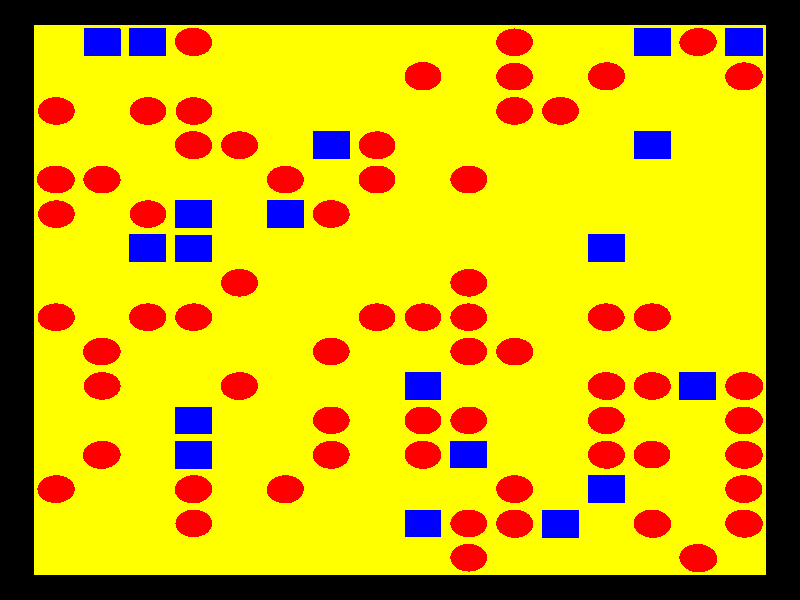 /*
	 boardspace.pov.
	 -
	 Since epspline will export a spline to a POV-Ray
	 array definition if the type of the spline is set to
	 `undefined,' the point-data can be used in other
	 ways.  The boardspace example makes a random boardlike
	 thing, and moves an object among obstacles on the board.
	 -
	 Works like this on Unix:
    	 Invoke, if neeeded, the "traceimage" target in the
    	 (GNU make) GNUMakefile, open boardspace-path.pse with
    	 Epspline and check/adjust bezier path. Next run make
    	 (or gmake) with no target and check the available
    	 targets near the top of the help output (try LDdevel
    	 first), peruse the remainder of help text, and try
    	 something like this:
    	 -
    	 time make PREVIEW=true ANI_FILM=true ENCODE_TYPE=ntsc-film \
    		AUDIO_ARGS="-an" MULTIJOBS=true \
    		ffLDdevel
    	 -
    	 Note the target is "ffLDdevel" which will finish with
    	 ffmpeg encoding -- if you don't have ffmpeg just use
    	 "LDdevel"
    	 -

	 Works like this on MSWindows:
	    1) select menu Render->Edit Settings/Render, and in the
	     "INI file" section of the dialog make sure ANIM_MSW.INI,
	     included with this example, will be used and click "Save".
	    2) open the aforementioned ANIM_MSW.INI in the POV-Ray
	     editor, switch to that tab, and READ THE COMMENTS, esp.
	     comments re. "IO and anim opts" and Output_File_Name;
	     because, if you know how to make Pre_Scene_Command
	     work the render can be made more flexible and subdirs
	     can be used for generated files. (I cannot get
	     Pre_Scene_Command to work if the command is given any
	     options at all -- YMMV.)
	    3) invoke, if neeeded, the "traceimage" section in 
    	 ANIM_MSW.INI, open boardspace-path.pse with
    	 Epspline and check/adjust bezier path.
    	4) select a size-named section, which are all for animation,
    	 and run.
    	 -
    	 Finally if you wish, compile the frames into a video with
    	 your preferred tool.
    	 -

	 -
	 Ed Hynan 2015
*/

// should work with 3.6 or 3.7
//#version 3.7;
#version 3.6;

// Source (pixel) aspect
#declare aspect = image_width / image_height;

#include "colors.inc"

//
// animation related setup
//

#declare IS_ANIM = clock_on;
#if ( IS_ANIM )
#	ifdef ( NO_GEN_FILES )
#	declare FFST = 1;
#	declare NF = 900;
#	declare TESTING = 0;
#	declare SINGLE  = 0;
#	declare IsFinal = 1;
#	declare rate_numerator = 24;
#	declare rate_denominator = 1;
#	declare DAR_x = image_width;
#	declare DAR_y = image_height;
#	else
	// values from data-file: Makefile genterated or hand edited, etc..
#	fopen DATF "gen/dat0" read
#	read(DATF, FFST, NF, TESTING, SINGLE)
#	fclose DATF
#	fopen DATF "gen/dat1" read
#	read(DATF, IsFinal, rate_numerator, rate_denominator, DAR_x, DAR_y)
#	fclose DATF
#	end

	// Display aspect:
#	declare DAR = DAR_x / DAR_y;

#	declare TOTF = NF - FFST + 1;
#	declare CURF = frame_number;
#	declare CNTF = CURF - FFST + 1;
#	declare T_TWEEN = clock_delta;
	// NOTE: initial_clock and final_clock and
	// final_frame and initial_frame yield numbers for
	// the *subset* of a render (+SFn, +EFn), and only match +KIn and +KFn
	// on a complete render!
#	declare T_FIRST = initial_clock;
#	declare T_LAST  = final_clock;
#	declare SUBSET_NF = final_frame - initial_frame;

	global_settings {
		assumed_gamma 1.0
		max_trace_level 12
		ambient_light 3
	}

	light_source { <0, 4, 0> color White }

#	include "animmisc.inc"

#else // #if ( IS_ANIM )

#	declare DAR = 1;

	global_settings {
		assumed_gamma 1.0
		max_trace_level 12
		ambient_light 3
	}
	
	light_source { <0, 4, 0> color White }
#end // #if ( IS_ANIM )

//
// decls and macros for the generated board
//
#declare CYLPIG = pigment { color Red }
#declare CYLTEX = texture { CYLPIG }
#declare BOXPIG = pigment { color Blue }
#declare BOXTEX = texture { BOXPIG }

// If changed, bezier path is invalid
#declare MAIN_SEED = 99;

// board rectangular division number and constants based on that
// (N_SIDE should have been N_RECT, etc.)
#declare N_SIDE = 16;
#declare S_SIDE = 1.0 / N_SIDE;
#declare OBSCAL = 0.8;
#declare B_SIDE = S_SIDE * OBSCAL;
#declare B_OMIN = (S_SIDE - B_SIDE) / 2.0;
#declare B_OMAX = S_SIDE - B_OMIN;
#declare CYCNTR = S_SIDE / 2.0;
#declare R_SIDE = (S_SIDE / 2.0) * OBSCAL;
#declare MAXHI = 0.05;
#declare MINHI = 0.0;

#macro RndScale(Robj, Lwv, Upv)
	#local RU = rand(Robj);
	#local Scl = (Upv - Lwv);
	#local RS = (RU * Scl) + Lwv;
	RS
#end

#macro RectThing(Pos, Lo, Hi)
	box {
		<B_OMIN, Lo, B_OMIN>, <B_OMAX, Hi, B_OMAX>
		translate <Pos.u, 0, Pos.v>
	}
#end
#macro CylThing(Pos, Lo, Hi)
	cylinder {
		<CYCNTR, Lo, CYCNTR>, <CYCNTR, Hi, CYCNTR>, R_SIDE
		translate <Pos.u, 0, Pos.v>
	}
#end

#macro IPutRect(Ix, Iz, Lo, Hi)
	RectThing(<Ix * S_SIDE, Iz * S_SIDE>, Lo, Hi)
#end
#macro IPutCyl(Ix, Iz, Lo, Hi)
	CylThing(<Ix * S_SIDE, Iz * S_SIDE>, Lo, Hi)
#end

#macro PutBoard(Lo, Hi, Robj)
	#local Tcnt = 16;
	#local j = 0;
	#local Cnt = N_SIDE;
	#while ( j < Cnt )
		#local i = 0;
		#while ( i < Cnt )
			#local Type = mod(int(RndScale(Robj, 0, Tcnt)), Tcnt);
			#local Top = RndScale(Robj, Lo, Hi);
			#switch ( Type )
			#case ( 0 )
				object {
					IPutRect(i, j, Lo, Top)
					texture { BOXTEX }
				}
			#break
			#range (1, 4)
				object {
					IPutCyl(i, j, Lo, Top)
					texture { CYLTEX }
				}
			#break
			#else
			#end
			#local i = i + 1;
		#end
		#local j = j + 1;
	#end
#end

#declare BoardUnit = union {
	PutBoard(MINHI, MAXHI, seed(MAIN_SEED))
	object {
		box {
			<0, 0 - R_SIDE, 0>, <1, 0, 1>
		}
		texture {
			pigment {
				color Yellow
			}
		}
	}
}

#declare BoardCtr = object {
	BoardUnit
	translate <-0.5, 0, -0.5>
}

#if ( IS_ANIM )
#	include "cubic_bezier.inc"
#	include "boardspace-path.inc"
#	include "path.inc"

#declare path_TWEEN       = T_TWEEN; // 1/(TOTF-0);
#declare pathClockStart   = ClockStart + path_TWEEN;
#declare pathClockEnd     = ClockEnd + path_TWEEN;
#declare pathclock = pathClockStart+(pathClockEnd-pathClockStart)*clock;
#declare PATH_IX = pathclock + path_TWEEN;
//#declare PATH_PREV = PATH_IX - path_TWEEN;
#declare PATH_PREV = pathclock - path_TWEEN;

// for 'banking' object tilt
#declare zangmax = 85;
#declare zangdiv = 1.2;
#declare zangmul = 1 * (TOTF / 900);
#declare zangmin = 0.01;

#macro chk_zmin(a)
	#local r = a;
	#if ( abs(r) < zangmin )
		#local r = 0;
	#end
	r
#end

// Get -- and condition -- z rotation of object to
// approximate banking for a turn. The angles used are the
// result of atan2 and since atan2 can't `spin', i.e. has
// a discontinuity near pi and -pi, using a simple difference
// make an occasional `flipped' result. The first two
// conditional blocks correct for that, imperfectly but
// suitably here. The remainder of the macro just scales and limits.
#macro get_z_rot(rt1, rt2)
	#local a1 = chk_zmin(rt1);
	#local a2 = chk_zmin(rt2);
	#if ( a2 < -90 )
		#if ( a1 > 90 )
			#local a2 = a2 + 360;
		#end
	#end
	#if ( a1 < -90 )
		#if ( a2 > 90 )
			#local a1 = a1 + 360;
		#end
	#end
	#local ang = (a1 - a2) * zangmul / zangdiv;
	#if ( abs(ang) > zangmax )
		#local ang = select(ang, -zangmax, zangmax);
	#end
	ang
#end // get_z_rot


#declare travel_rot_addl = -90;
// see path.inc
#declare traveldataAR =
	path_vec2d_rot(Path_1, PATH_IX, PATH_PREV, 1, Path_1_ARRAY_COUNT);

// scale interpolation result vectors
// Note values added to Path_1_off{x,y} -- notarbitrary:
// y gets difference 'tween board background image top and topmost
// point of drawn path (taken from epspline coord display of mouse
// position, needn't be too accurate). Likewise x, but for left.
// other constants (Path_1_{left,top,max_extent,etc}) are found
// in boardspace-path.inc exported from Epspline.
#local pthinc = 0;
#local Path_1_offx = Path_1_max_extent / 2.0 - 8;
#local Path_1_offy = Path_1_max_extent / 2.0 + 7;
#while ( pthinc < path_vec2d_rot_ACNT )
#	local Unew =
	(traveldataAR[pthinc].x - Path_1_left - Path_1_offx) / Path_1_max_extent;
#	local Vnew =
	(traveldataAR[pthinc].z - Path_1_top - Path_1_offy) / Path_1_max_extent;
#	local Anew = traveldataAR[pthinc].y * -1;
#	declare traveldataAR[pthinc] = <Unew, Anew, Vnew * -1>;
#	local pthinc = pthinc + 1;
#end

#declare traveldata   = traveldataAR[0];
#declare travel_rot_path = traveldata.y;
#declare travel_rot      = -(travel_rot_path + travel_rot_addl);
#macro mk_travelZrot(navg)
	#local ix = 0;
	#local accZ = 0;
	#local incT = path_TWEEN;
	#local T0 = PATH_IX+incT*0;
	#local T1 = PATH_IX+incT*1;
	#while ( ix < navg )
		#local r0 =
			path_vec2d_rot(Path_1, T1, T0, 1, Path_1_ARRAY_COUNT);
		#local r1 =
			path_vec2d_rot(Path_1, T1+incT, T0+incT, 1, Path_1_ARRAY_COUNT);
		#local accZ = accZ + get_z_rot(r1[0].y, r0[0].y);
		#local ix = ix + 1;
		#local T0 = T0 + incT;
		#local T1 = T1 + incT;
	#end
	#local accZ = accZ / navg;
	accZ
#end

#declare travelZrot = mk_travelZrot(6);

// the travelling thingy: a bezier prism
#	declare Travel_1_USE_NORMAL_TRANSFORM = 1;
#	include "travel.pse.inc"
#	declare Travellor_scale = (S_SIDE / 1.5);
#	declare Travellor = object {
		Travel_1
		texture {
			pigment { color Magenta }
		}
		scale Travellor_scale
	}

// see animmisc.inc
#	declare travel_height = 0.15 -
	(0.07 * ampli_y_4(8, (pathClockEnd-pathClockStart), pathclock, 60));
	
	object {
		Travellor
		// Now, the animation motion
		rotate z * travelZrot
		rotate y * travel_rot
	    translate <traveldata.x, travel_height, traveldata.z>
	}

	object {
		BoardCtr
	}

#	if ( DAR = 1 )
#		declare Camera_Y = 11.9950;
#	else
#		if ( DAR = (4 / 3) )
#			declare Camera_Y = 16.00;
#		else
#			if ( DAR = (16 / 9) )
#				declare Camera_Y = 20.80;
#			else
#				declare Camera_Y = 16.00;
#			end
#		end
#	end
	camera {
		location <0, Camera_Y, 0>
		look_at  <0, 0, 0>
		right x * DAR
		angle 5.000000
	}
#else // #if ( IS_ANIM )
	object {
		BoardCtr
		rotate x * -90
	}
	
	camera {
		location <0, 0, -12.5>
		look_at  <0, 0, 0>
		right x * DAR
		angle 5.000000
	}
#end // #if ( IS_ANIM )
